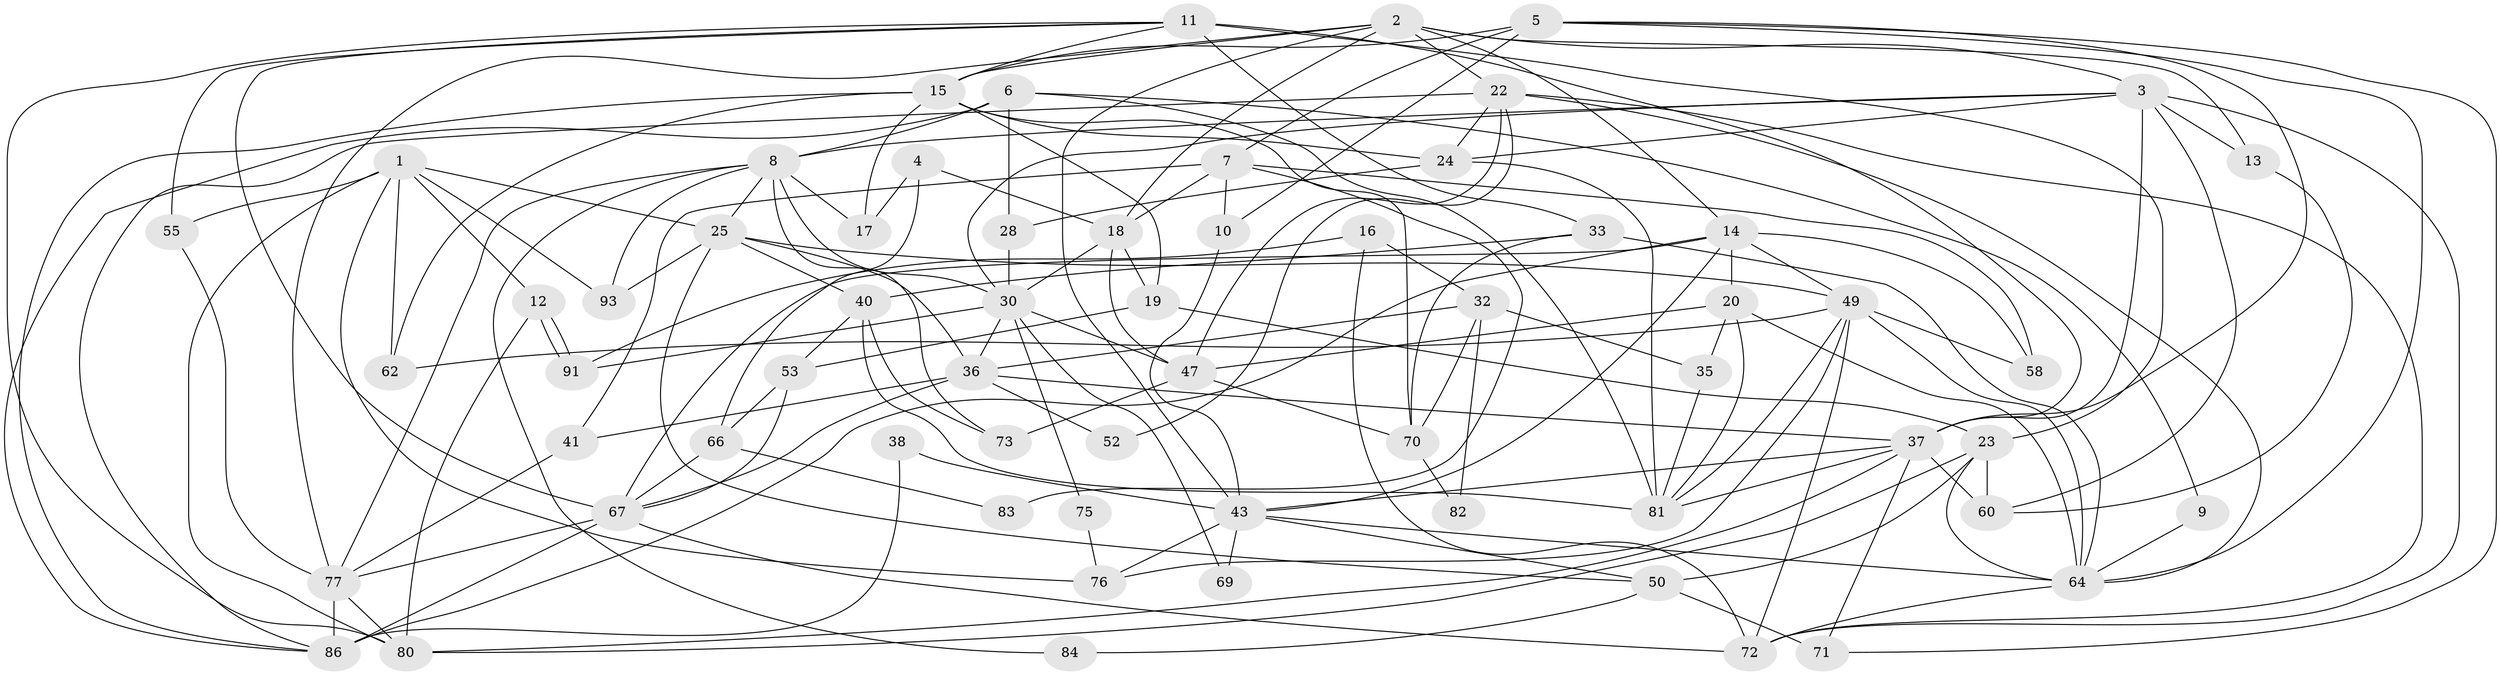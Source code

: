 // original degree distribution, {3: 0.33, 6: 0.1, 5: 0.2, 4: 0.19, 2: 0.13, 8: 0.04, 7: 0.01}
// Generated by graph-tools (version 1.1) at 2025/38/02/21/25 10:38:59]
// undirected, 63 vertices, 158 edges
graph export_dot {
graph [start="1"]
  node [color=gray90,style=filled];
  1 [super="+79"];
  2 [super="+97"];
  3 [super="+27"];
  4;
  5 [super="+21"];
  6 [super="+45"];
  7 [super="+26"];
  8 [super="+54"];
  9;
  10;
  11 [super="+39"];
  12;
  13;
  14 [super="+98"];
  15 [super="+31"];
  16;
  17 [super="+46"];
  18 [super="+34"];
  19 [super="+51"];
  20 [super="+29"];
  22 [super="+94"];
  23 [super="+44"];
  24 [super="+87"];
  25 [super="+61"];
  28;
  30 [super="+59"];
  32 [super="+89"];
  33 [super="+65"];
  35;
  36 [super="+48"];
  37 [super="+42"];
  38;
  40 [super="+57"];
  41;
  43 [super="+68"];
  47 [super="+63"];
  49 [super="+56"];
  50;
  52;
  53;
  55;
  58;
  60;
  62;
  64 [super="+99"];
  66 [super="+74"];
  67 [super="+95"];
  69;
  70 [super="+100"];
  71;
  72 [super="+90"];
  73;
  75;
  76 [super="+78"];
  77 [super="+92"];
  80 [super="+85"];
  81 [super="+96"];
  82;
  83;
  84;
  86 [super="+88"];
  91;
  93;
  1 -- 12;
  1 -- 80;
  1 -- 55;
  1 -- 25;
  1 -- 76;
  1 -- 93;
  1 -- 62;
  2 -- 13;
  2 -- 15;
  2 -- 22;
  2 -- 14;
  2 -- 43;
  2 -- 18;
  2 -- 77;
  2 -- 3;
  3 -- 72;
  3 -- 24;
  3 -- 30;
  3 -- 8;
  3 -- 37;
  3 -- 60;
  3 -- 13;
  4 -- 18;
  4 -- 66;
  4 -- 17;
  5 -- 64;
  5 -- 7;
  5 -- 10;
  5 -- 37;
  5 -- 71;
  5 -- 15;
  6 -- 28;
  6 -- 81;
  6 -- 9;
  6 -- 8;
  6 -- 86;
  7 -- 10;
  7 -- 41;
  7 -- 83;
  7 -- 18;
  7 -- 58;
  8 -- 25;
  8 -- 77;
  8 -- 84;
  8 -- 17;
  8 -- 73;
  8 -- 93;
  8 -- 30;
  9 -- 64;
  10 -- 43;
  11 -- 80;
  11 -- 15;
  11 -- 33;
  11 -- 55;
  11 -- 23 [weight=2];
  11 -- 67;
  11 -- 37;
  12 -- 91;
  12 -- 91;
  12 -- 80;
  13 -- 60;
  14 -- 58;
  14 -- 67;
  14 -- 86;
  14 -- 20;
  14 -- 49;
  14 -- 43;
  15 -- 17;
  15 -- 62;
  15 -- 86;
  15 -- 70;
  15 -- 24;
  15 -- 19;
  16 -- 91;
  16 -- 72;
  16 -- 32;
  18 -- 47;
  18 -- 30;
  18 -- 19;
  19 -- 23;
  19 -- 53;
  20 -- 64;
  20 -- 35;
  20 -- 81;
  20 -- 47;
  22 -- 64;
  22 -- 52;
  22 -- 86;
  22 -- 72;
  22 -- 24;
  22 -- 47;
  23 -- 64;
  23 -- 80;
  23 -- 50;
  23 -- 60;
  24 -- 81;
  24 -- 28;
  25 -- 49;
  25 -- 50;
  25 -- 40;
  25 -- 36;
  25 -- 93;
  28 -- 30;
  30 -- 47 [weight=2];
  30 -- 75;
  30 -- 36;
  30 -- 69;
  30 -- 91;
  32 -- 36;
  32 -- 82;
  32 -- 35;
  32 -- 70;
  33 -- 64;
  33 -- 70;
  33 -- 40;
  35 -- 81;
  36 -- 41;
  36 -- 52;
  36 -- 67;
  36 -- 37;
  37 -- 60;
  37 -- 71;
  37 -- 81;
  37 -- 80;
  37 -- 43;
  38 -- 86;
  38 -- 43;
  40 -- 53;
  40 -- 73;
  40 -- 81;
  41 -- 77;
  43 -- 64;
  43 -- 69;
  43 -- 76;
  43 -- 50;
  47 -- 70;
  47 -- 73;
  49 -- 62;
  49 -- 76;
  49 -- 72;
  49 -- 64;
  49 -- 81;
  49 -- 58;
  50 -- 71;
  50 -- 84;
  53 -- 66;
  53 -- 67;
  55 -- 77;
  64 -- 72;
  66 -- 83;
  66 -- 67 [weight=2];
  67 -- 77;
  67 -- 72;
  67 -- 86;
  70 -- 82;
  75 -- 76;
  77 -- 80;
  77 -- 86;
}

